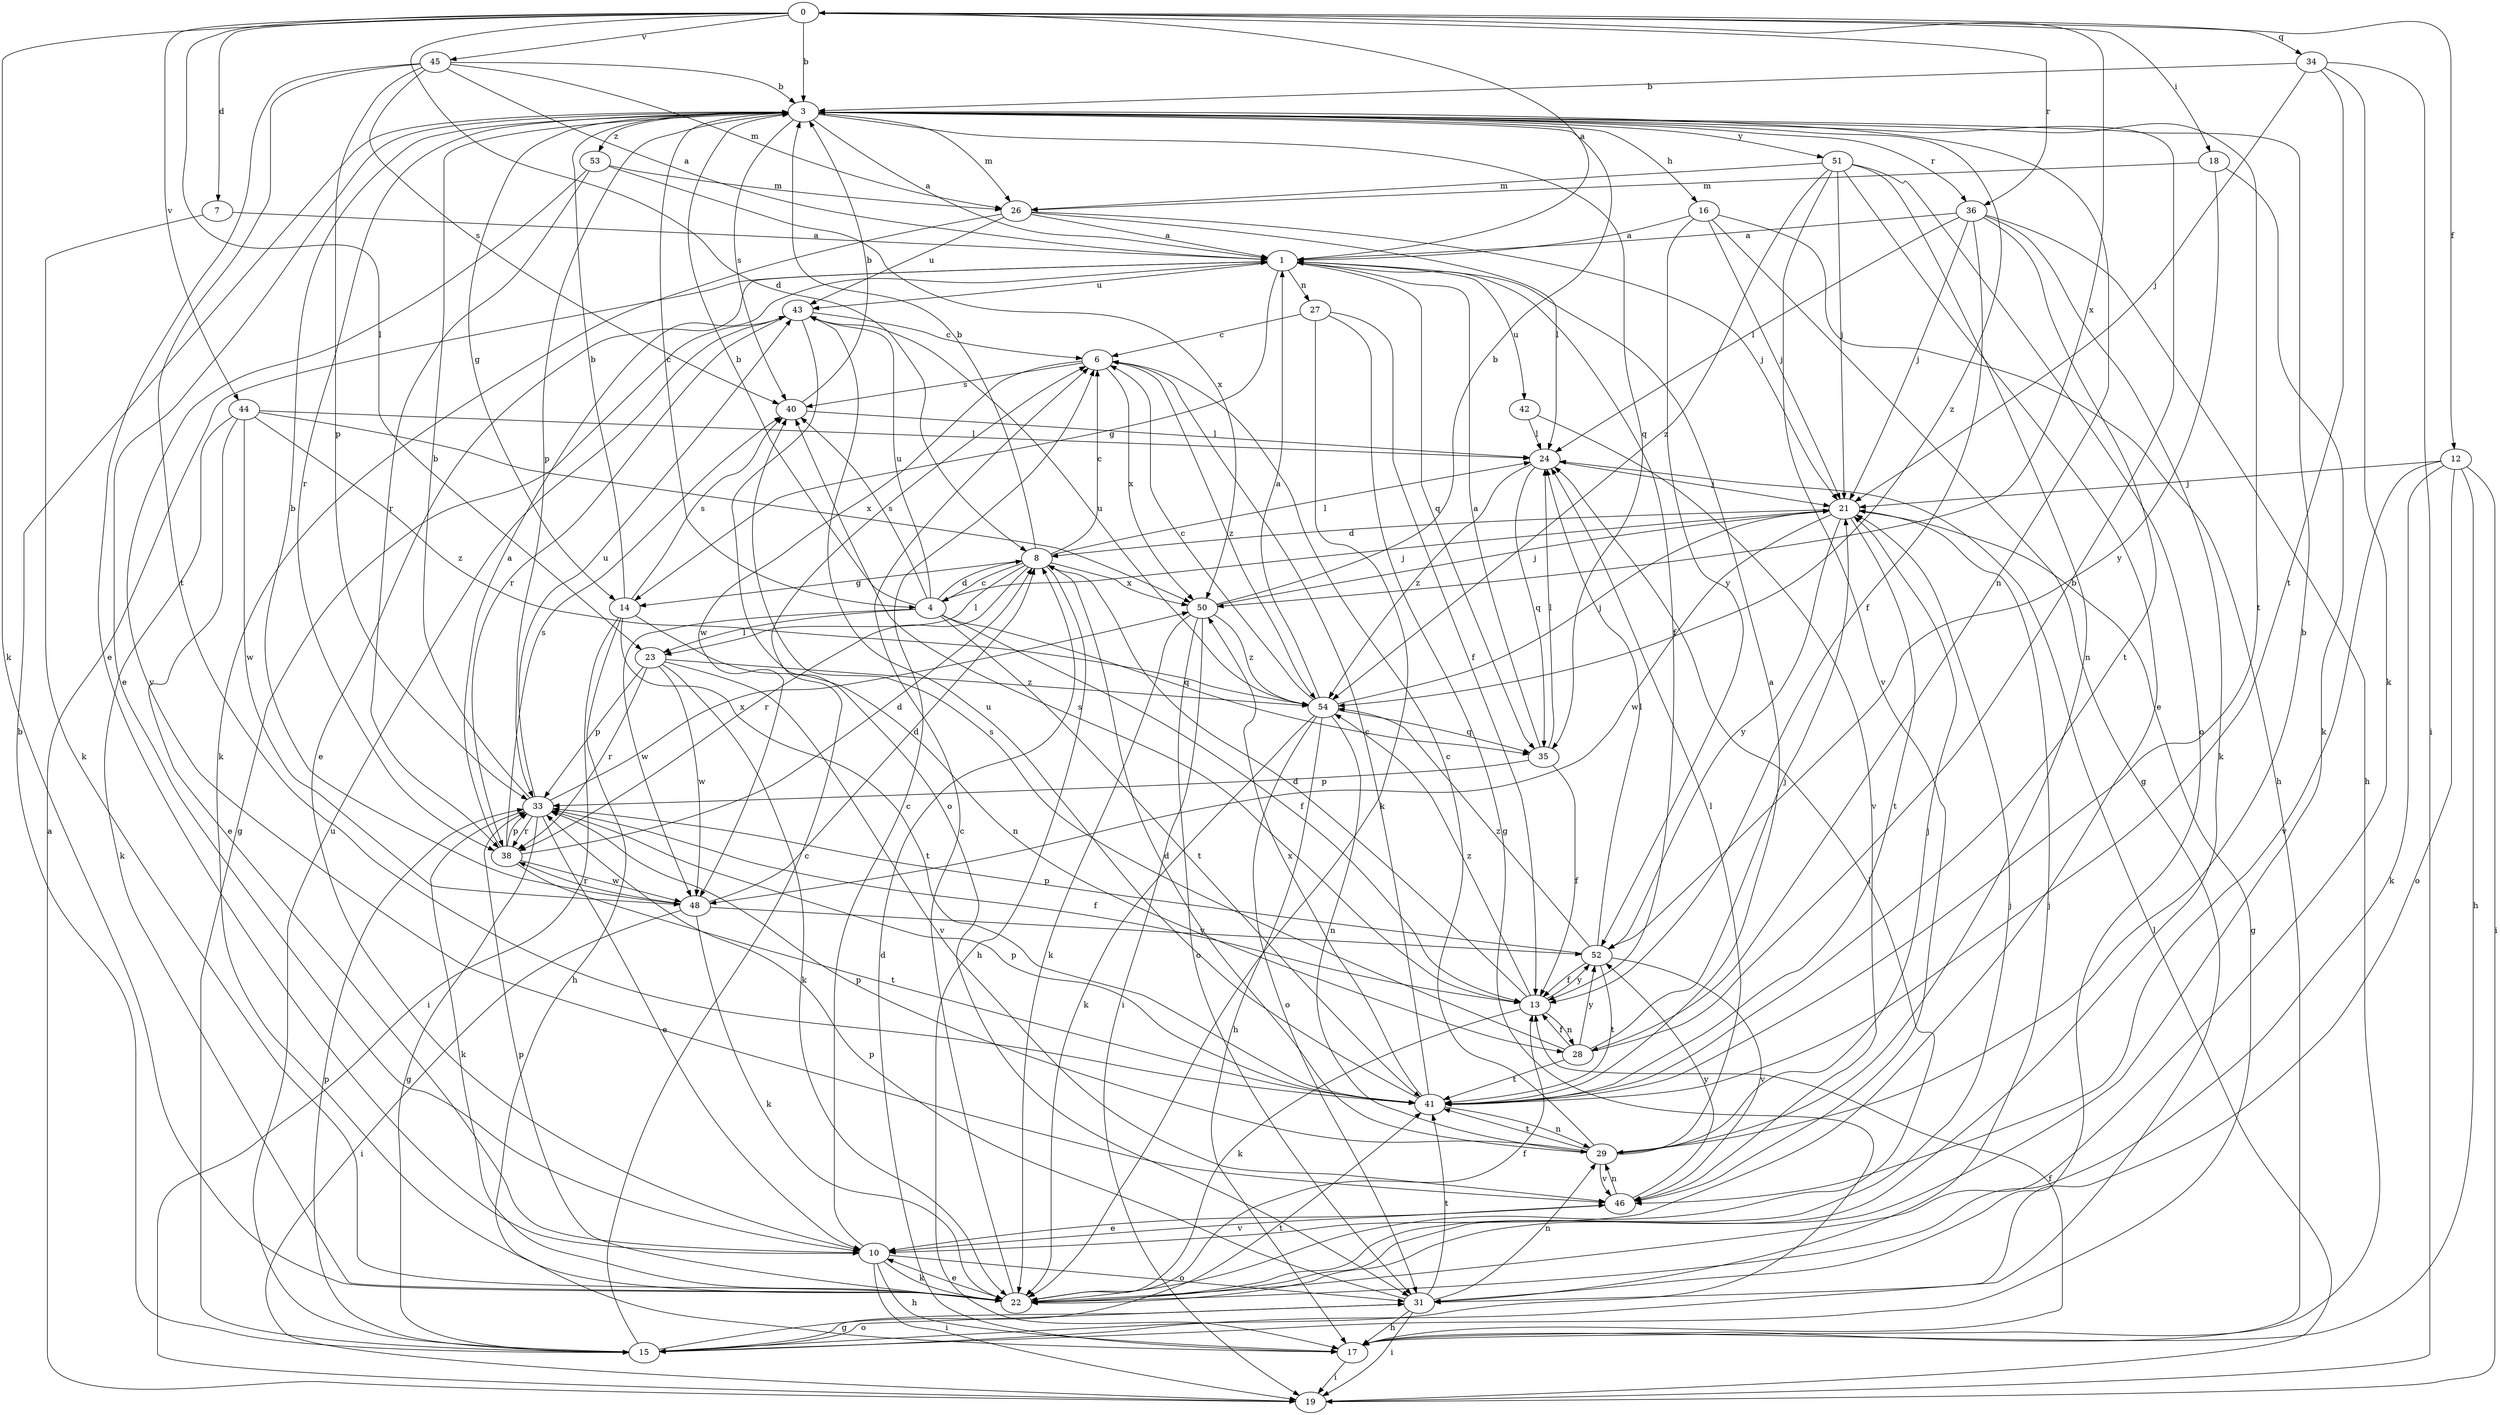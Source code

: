 strict digraph  {
0;
1;
3;
4;
6;
7;
8;
10;
12;
13;
14;
15;
16;
17;
18;
19;
21;
22;
23;
24;
26;
27;
28;
29;
31;
33;
34;
35;
36;
38;
40;
41;
42;
43;
44;
45;
46;
48;
50;
51;
52;
53;
54;
0 -> 3  [label=b];
0 -> 7  [label=d];
0 -> 8  [label=d];
0 -> 12  [label=f];
0 -> 18  [label=i];
0 -> 22  [label=k];
0 -> 23  [label=l];
0 -> 34  [label=q];
0 -> 36  [label=r];
0 -> 44  [label=v];
0 -> 45  [label=v];
0 -> 50  [label=x];
1 -> 0  [label=a];
1 -> 10  [label=e];
1 -> 13  [label=f];
1 -> 14  [label=g];
1 -> 27  [label=n];
1 -> 35  [label=q];
1 -> 42  [label=u];
1 -> 43  [label=u];
3 -> 1  [label=a];
3 -> 4  [label=c];
3 -> 10  [label=e];
3 -> 14  [label=g];
3 -> 16  [label=h];
3 -> 26  [label=m];
3 -> 28  [label=n];
3 -> 33  [label=p];
3 -> 35  [label=q];
3 -> 36  [label=r];
3 -> 38  [label=r];
3 -> 40  [label=s];
3 -> 41  [label=t];
3 -> 51  [label=y];
3 -> 53  [label=z];
3 -> 54  [label=z];
4 -> 3  [label=b];
4 -> 8  [label=d];
4 -> 13  [label=f];
4 -> 21  [label=j];
4 -> 23  [label=l];
4 -> 35  [label=q];
4 -> 40  [label=s];
4 -> 41  [label=t];
4 -> 43  [label=u];
4 -> 48  [label=w];
6 -> 40  [label=s];
6 -> 48  [label=w];
6 -> 50  [label=x];
6 -> 54  [label=z];
7 -> 1  [label=a];
7 -> 22  [label=k];
8 -> 3  [label=b];
8 -> 4  [label=c];
8 -> 6  [label=c];
8 -> 14  [label=g];
8 -> 17  [label=h];
8 -> 23  [label=l];
8 -> 24  [label=l];
8 -> 38  [label=r];
8 -> 50  [label=x];
10 -> 6  [label=c];
10 -> 17  [label=h];
10 -> 19  [label=i];
10 -> 22  [label=k];
10 -> 31  [label=o];
10 -> 46  [label=v];
12 -> 17  [label=h];
12 -> 19  [label=i];
12 -> 21  [label=j];
12 -> 22  [label=k];
12 -> 31  [label=o];
12 -> 46  [label=v];
13 -> 8  [label=d];
13 -> 22  [label=k];
13 -> 28  [label=n];
13 -> 40  [label=s];
13 -> 52  [label=y];
13 -> 54  [label=z];
14 -> 3  [label=b];
14 -> 17  [label=h];
14 -> 19  [label=i];
14 -> 28  [label=n];
14 -> 40  [label=s];
14 -> 41  [label=t];
15 -> 3  [label=b];
15 -> 6  [label=c];
15 -> 31  [label=o];
15 -> 33  [label=p];
15 -> 41  [label=t];
15 -> 43  [label=u];
16 -> 1  [label=a];
16 -> 15  [label=g];
16 -> 17  [label=h];
16 -> 21  [label=j];
16 -> 52  [label=y];
17 -> 8  [label=d];
17 -> 13  [label=f];
17 -> 19  [label=i];
18 -> 22  [label=k];
18 -> 26  [label=m];
18 -> 52  [label=y];
19 -> 1  [label=a];
19 -> 24  [label=l];
21 -> 8  [label=d];
21 -> 15  [label=g];
21 -> 41  [label=t];
21 -> 48  [label=w];
21 -> 52  [label=y];
22 -> 6  [label=c];
22 -> 10  [label=e];
22 -> 13  [label=f];
22 -> 21  [label=j];
22 -> 24  [label=l];
22 -> 33  [label=p];
23 -> 22  [label=k];
23 -> 33  [label=p];
23 -> 38  [label=r];
23 -> 46  [label=v];
23 -> 48  [label=w];
23 -> 54  [label=z];
24 -> 21  [label=j];
24 -> 35  [label=q];
24 -> 54  [label=z];
26 -> 1  [label=a];
26 -> 21  [label=j];
26 -> 22  [label=k];
26 -> 24  [label=l];
26 -> 43  [label=u];
27 -> 6  [label=c];
27 -> 13  [label=f];
27 -> 15  [label=g];
27 -> 22  [label=k];
28 -> 3  [label=b];
28 -> 13  [label=f];
28 -> 21  [label=j];
28 -> 40  [label=s];
28 -> 41  [label=t];
28 -> 52  [label=y];
29 -> 3  [label=b];
29 -> 6  [label=c];
29 -> 8  [label=d];
29 -> 21  [label=j];
29 -> 24  [label=l];
29 -> 33  [label=p];
29 -> 41  [label=t];
29 -> 46  [label=v];
31 -> 15  [label=g];
31 -> 17  [label=h];
31 -> 19  [label=i];
31 -> 21  [label=j];
31 -> 29  [label=n];
31 -> 33  [label=p];
31 -> 41  [label=t];
33 -> 3  [label=b];
33 -> 10  [label=e];
33 -> 13  [label=f];
33 -> 15  [label=g];
33 -> 22  [label=k];
33 -> 38  [label=r];
33 -> 43  [label=u];
33 -> 50  [label=x];
34 -> 3  [label=b];
34 -> 19  [label=i];
34 -> 21  [label=j];
34 -> 22  [label=k];
34 -> 41  [label=t];
35 -> 1  [label=a];
35 -> 13  [label=f];
35 -> 24  [label=l];
35 -> 33  [label=p];
36 -> 1  [label=a];
36 -> 13  [label=f];
36 -> 17  [label=h];
36 -> 21  [label=j];
36 -> 22  [label=k];
36 -> 24  [label=l];
36 -> 41  [label=t];
38 -> 1  [label=a];
38 -> 8  [label=d];
38 -> 33  [label=p];
38 -> 40  [label=s];
38 -> 41  [label=t];
38 -> 48  [label=w];
40 -> 3  [label=b];
40 -> 24  [label=l];
41 -> 1  [label=a];
41 -> 6  [label=c];
41 -> 29  [label=n];
41 -> 33  [label=p];
41 -> 43  [label=u];
41 -> 50  [label=x];
42 -> 24  [label=l];
42 -> 46  [label=v];
43 -> 6  [label=c];
43 -> 15  [label=g];
43 -> 31  [label=o];
43 -> 38  [label=r];
44 -> 10  [label=e];
44 -> 22  [label=k];
44 -> 24  [label=l];
44 -> 48  [label=w];
44 -> 50  [label=x];
44 -> 54  [label=z];
45 -> 1  [label=a];
45 -> 3  [label=b];
45 -> 10  [label=e];
45 -> 26  [label=m];
45 -> 33  [label=p];
45 -> 40  [label=s];
45 -> 41  [label=t];
46 -> 10  [label=e];
46 -> 29  [label=n];
46 -> 52  [label=y];
48 -> 3  [label=b];
48 -> 8  [label=d];
48 -> 19  [label=i];
48 -> 22  [label=k];
48 -> 38  [label=r];
48 -> 52  [label=y];
50 -> 3  [label=b];
50 -> 19  [label=i];
50 -> 21  [label=j];
50 -> 22  [label=k];
50 -> 31  [label=o];
50 -> 54  [label=z];
51 -> 10  [label=e];
51 -> 21  [label=j];
51 -> 26  [label=m];
51 -> 29  [label=n];
51 -> 31  [label=o];
51 -> 46  [label=v];
51 -> 54  [label=z];
52 -> 13  [label=f];
52 -> 24  [label=l];
52 -> 33  [label=p];
52 -> 41  [label=t];
52 -> 46  [label=v];
52 -> 54  [label=z];
53 -> 26  [label=m];
53 -> 38  [label=r];
53 -> 46  [label=v];
53 -> 50  [label=x];
54 -> 1  [label=a];
54 -> 6  [label=c];
54 -> 17  [label=h];
54 -> 21  [label=j];
54 -> 22  [label=k];
54 -> 29  [label=n];
54 -> 31  [label=o];
54 -> 35  [label=q];
54 -> 43  [label=u];
}
